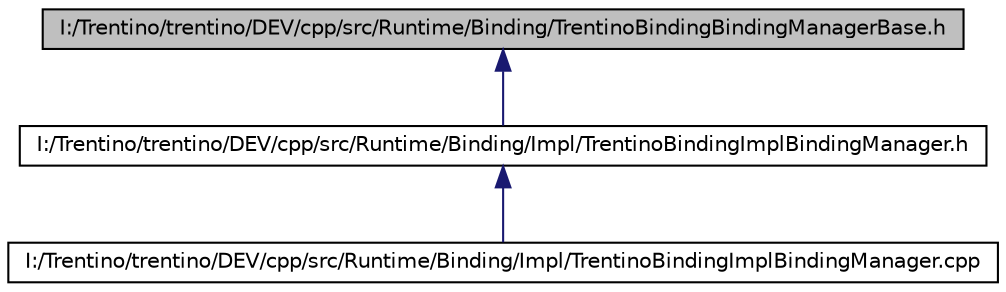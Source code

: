 digraph G
{
  edge [fontname="Helvetica",fontsize="10",labelfontname="Helvetica",labelfontsize="10"];
  node [fontname="Helvetica",fontsize="10",shape=record];
  Node1 [label="I:/Trentino/trentino/DEV/cpp/src/Runtime/Binding/TrentinoBindingBindingManagerBase.h",height=0.2,width=0.4,color="black", fillcolor="grey75", style="filled" fontcolor="black"];
  Node1 -> Node2 [dir="back",color="midnightblue",fontsize="10",style="solid",fontname="Helvetica"];
  Node2 [label="I:/Trentino/trentino/DEV/cpp/src/Runtime/Binding/Impl/TrentinoBindingImplBindingManager.h",height=0.2,width=0.4,color="black", fillcolor="white", style="filled",URL="$_trentino_binding_impl_binding_manager_8h.html"];
  Node2 -> Node3 [dir="back",color="midnightblue",fontsize="10",style="solid",fontname="Helvetica"];
  Node3 [label="I:/Trentino/trentino/DEV/cpp/src/Runtime/Binding/Impl/TrentinoBindingImplBindingManager.cpp",height=0.2,width=0.4,color="black", fillcolor="white", style="filled",URL="$_trentino_binding_impl_binding_manager_8cpp.html"];
}
